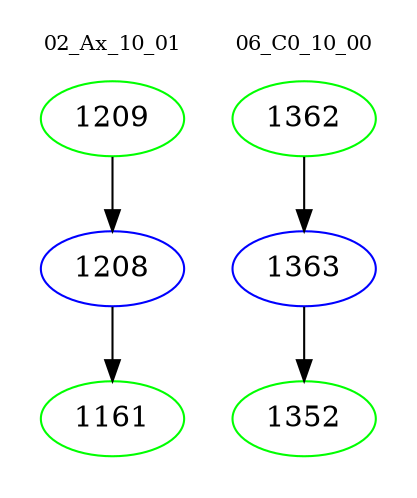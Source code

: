 digraph{
subgraph cluster_0 {
color = white
label = "02_Ax_10_01";
fontsize=10;
T0_1209 [label="1209", color="green"]
T0_1209 -> T0_1208 [color="black"]
T0_1208 [label="1208", color="blue"]
T0_1208 -> T0_1161 [color="black"]
T0_1161 [label="1161", color="green"]
}
subgraph cluster_1 {
color = white
label = "06_C0_10_00";
fontsize=10;
T1_1362 [label="1362", color="green"]
T1_1362 -> T1_1363 [color="black"]
T1_1363 [label="1363", color="blue"]
T1_1363 -> T1_1352 [color="black"]
T1_1352 [label="1352", color="green"]
}
}
